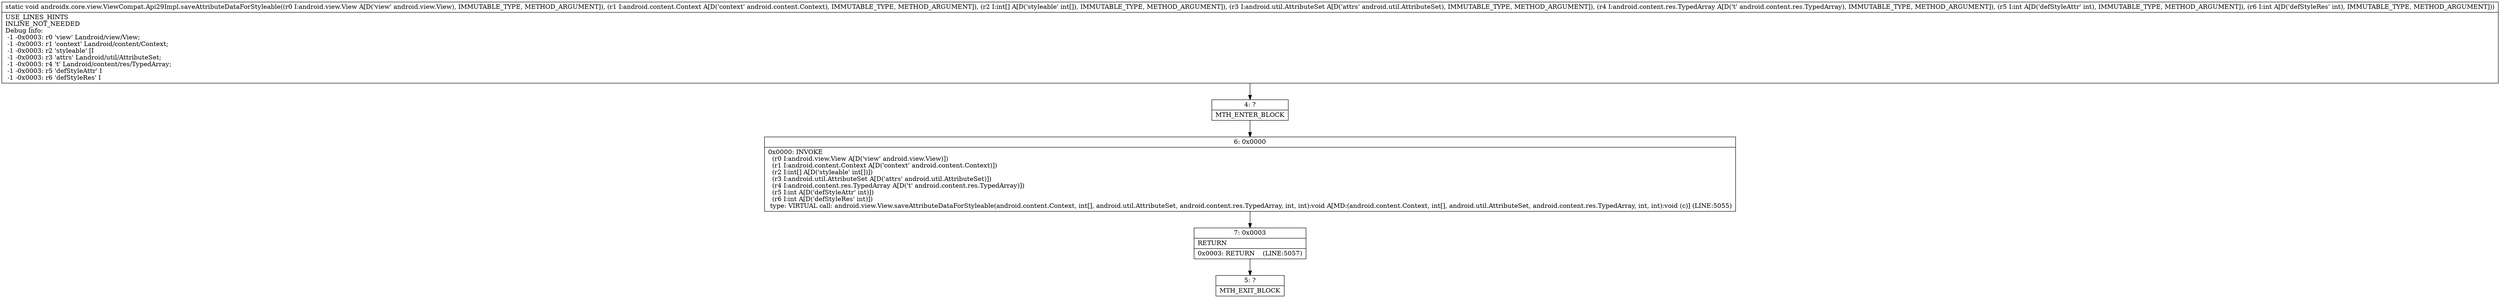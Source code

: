 digraph "CFG forandroidx.core.view.ViewCompat.Api29Impl.saveAttributeDataForStyleable(Landroid\/view\/View;Landroid\/content\/Context;[ILandroid\/util\/AttributeSet;Landroid\/content\/res\/TypedArray;II)V" {
Node_4 [shape=record,label="{4\:\ ?|MTH_ENTER_BLOCK\l}"];
Node_6 [shape=record,label="{6\:\ 0x0000|0x0000: INVOKE  \l  (r0 I:android.view.View A[D('view' android.view.View)])\l  (r1 I:android.content.Context A[D('context' android.content.Context)])\l  (r2 I:int[] A[D('styleable' int[])])\l  (r3 I:android.util.AttributeSet A[D('attrs' android.util.AttributeSet)])\l  (r4 I:android.content.res.TypedArray A[D('t' android.content.res.TypedArray)])\l  (r5 I:int A[D('defStyleAttr' int)])\l  (r6 I:int A[D('defStyleRes' int)])\l type: VIRTUAL call: android.view.View.saveAttributeDataForStyleable(android.content.Context, int[], android.util.AttributeSet, android.content.res.TypedArray, int, int):void A[MD:(android.content.Context, int[], android.util.AttributeSet, android.content.res.TypedArray, int, int):void (c)] (LINE:5055)\l}"];
Node_7 [shape=record,label="{7\:\ 0x0003|RETURN\l|0x0003: RETURN    (LINE:5057)\l}"];
Node_5 [shape=record,label="{5\:\ ?|MTH_EXIT_BLOCK\l}"];
MethodNode[shape=record,label="{static void androidx.core.view.ViewCompat.Api29Impl.saveAttributeDataForStyleable((r0 I:android.view.View A[D('view' android.view.View), IMMUTABLE_TYPE, METHOD_ARGUMENT]), (r1 I:android.content.Context A[D('context' android.content.Context), IMMUTABLE_TYPE, METHOD_ARGUMENT]), (r2 I:int[] A[D('styleable' int[]), IMMUTABLE_TYPE, METHOD_ARGUMENT]), (r3 I:android.util.AttributeSet A[D('attrs' android.util.AttributeSet), IMMUTABLE_TYPE, METHOD_ARGUMENT]), (r4 I:android.content.res.TypedArray A[D('t' android.content.res.TypedArray), IMMUTABLE_TYPE, METHOD_ARGUMENT]), (r5 I:int A[D('defStyleAttr' int), IMMUTABLE_TYPE, METHOD_ARGUMENT]), (r6 I:int A[D('defStyleRes' int), IMMUTABLE_TYPE, METHOD_ARGUMENT]))  | USE_LINES_HINTS\lINLINE_NOT_NEEDED\lDebug Info:\l  \-1 \-0x0003: r0 'view' Landroid\/view\/View;\l  \-1 \-0x0003: r1 'context' Landroid\/content\/Context;\l  \-1 \-0x0003: r2 'styleable' [I\l  \-1 \-0x0003: r3 'attrs' Landroid\/util\/AttributeSet;\l  \-1 \-0x0003: r4 't' Landroid\/content\/res\/TypedArray;\l  \-1 \-0x0003: r5 'defStyleAttr' I\l  \-1 \-0x0003: r6 'defStyleRes' I\l}"];
MethodNode -> Node_4;Node_4 -> Node_6;
Node_6 -> Node_7;
Node_7 -> Node_5;
}

